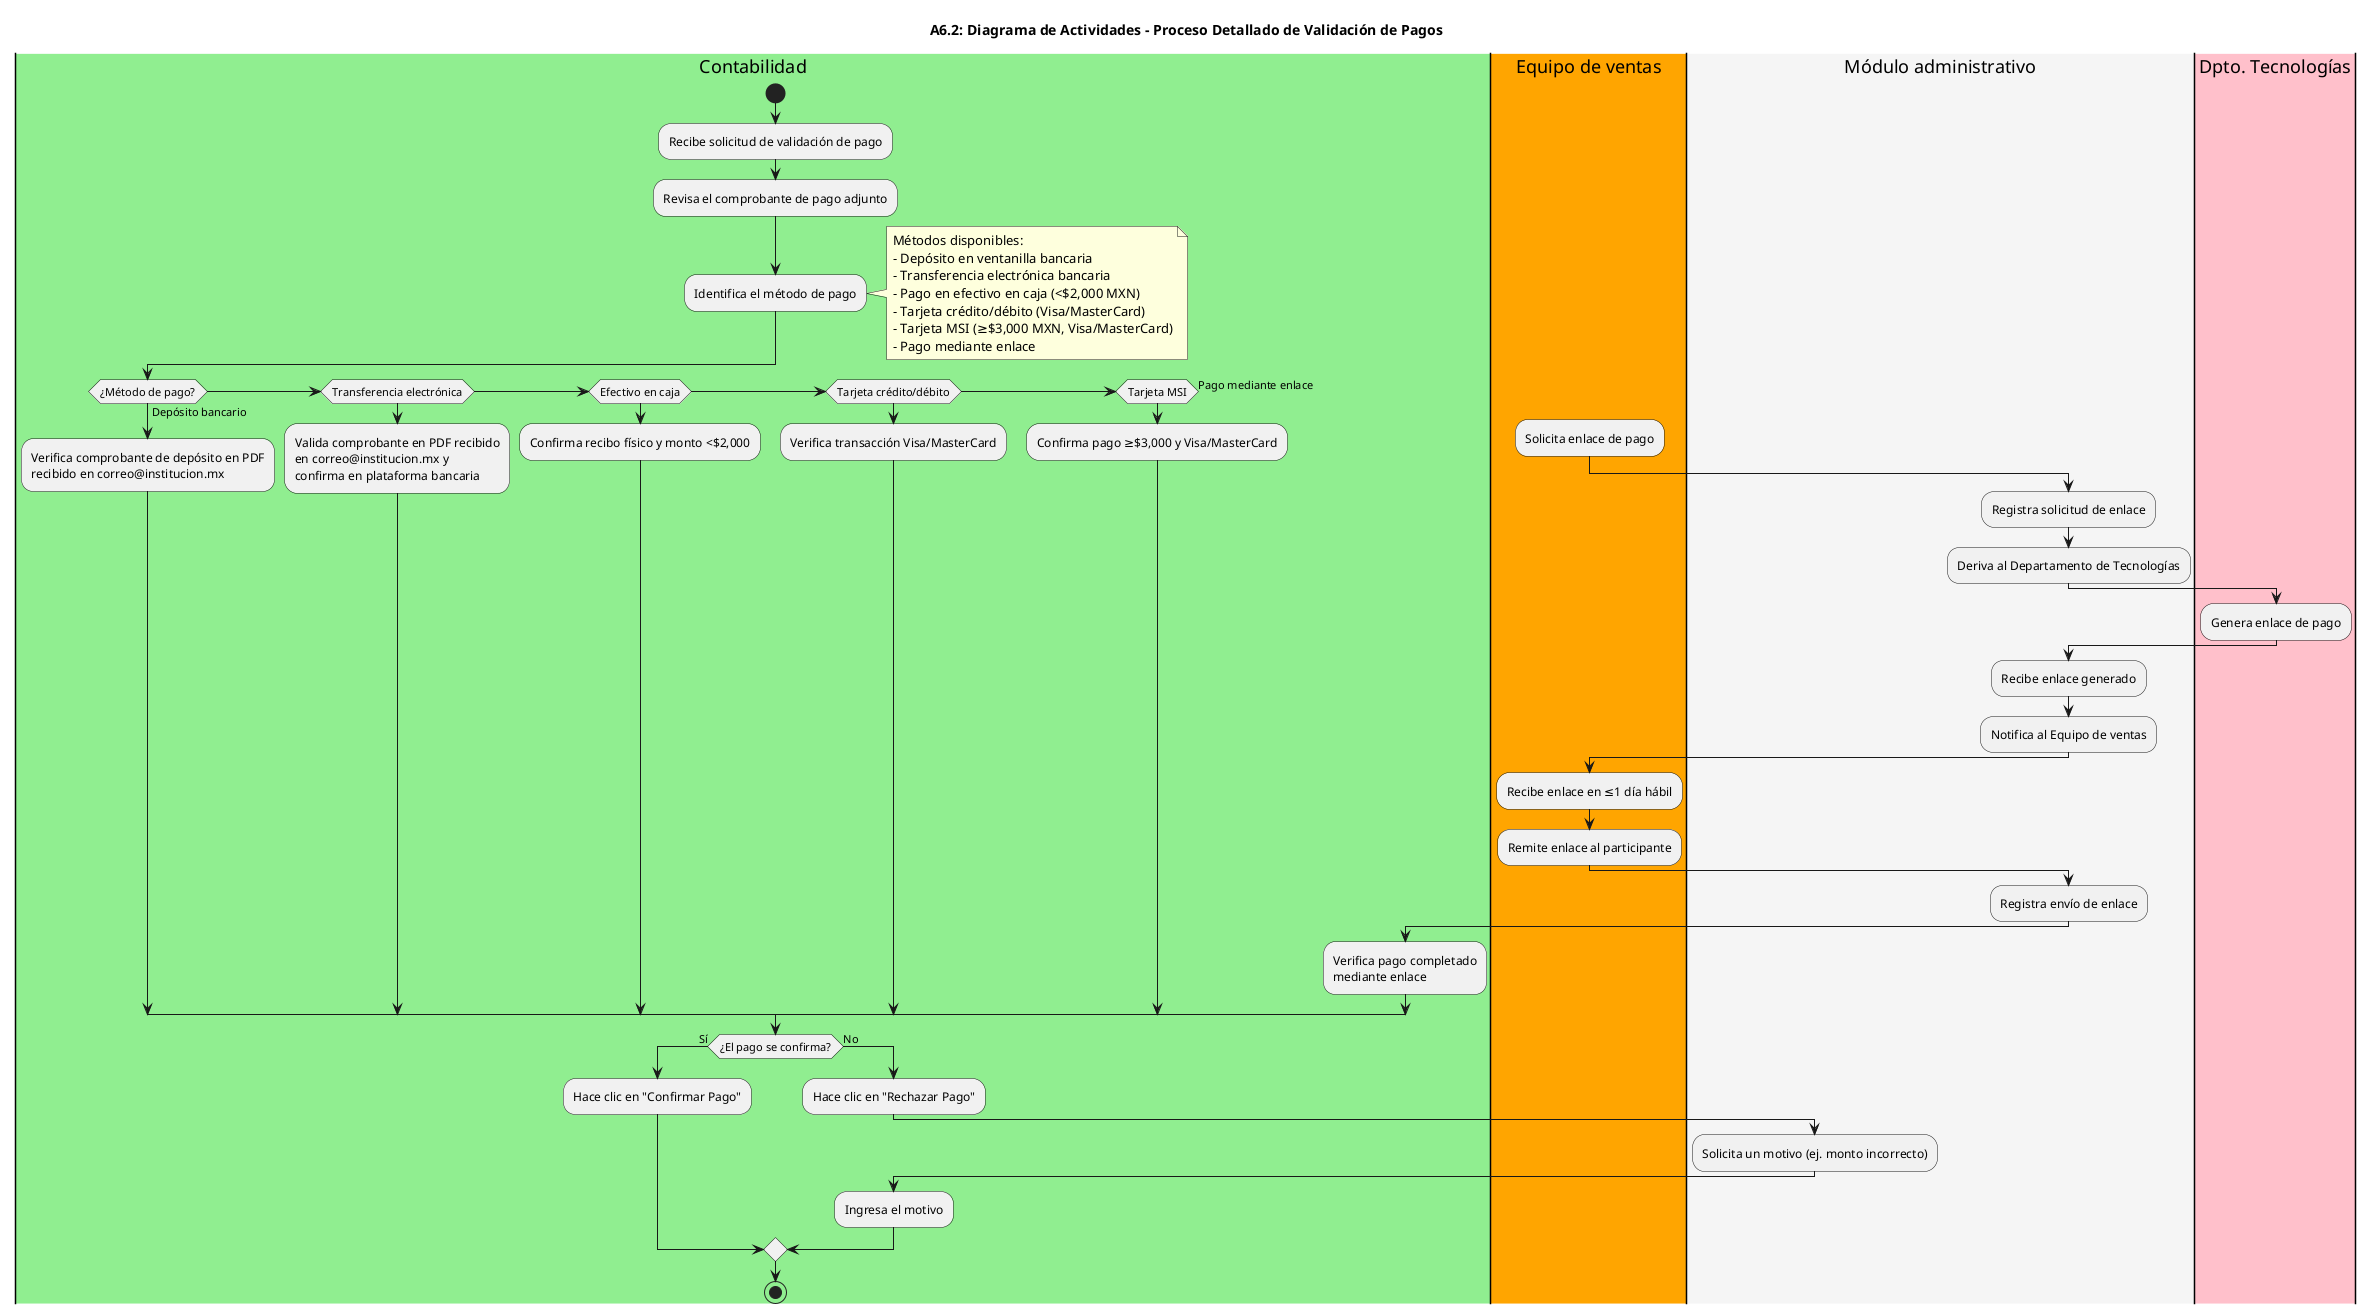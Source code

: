 @startuml
title A6.2: Diagrama de Actividades - Proceso Detallado de Validación de Pagos

|#lightgreen|Contabilidad|
start
:Recibe solicitud de validación de pago;
:Revisa el comprobante de pago adjunto;
:Identifica el método de pago;
note right
  Métodos disponibles:
  - Depósito en ventanilla bancaria
  - Transferencia electrónica bancaria
  - Pago en efectivo en caja (<$2,000 MXN)
  - Tarjeta crédito/débito (Visa/MasterCard)
  - Tarjeta MSI (≥$3,000 MXN, Visa/MasterCard)
  - Pago mediante enlace
end note

if (¿Método de pago?) then (Depósito bancario)
  :Verifica comprobante de depósito en PDF
  recibido en correo@institucion.mx;
elseif (Transferencia electrónica) then 
  :Valida comprobante en PDF recibido
  en correo@institucion.mx y
  confirma en plataforma bancaria;
elseif (Efectivo en caja) then
  :Confirma recibo físico y monto <$2,000;
elseif (Tarjeta crédito/débito) then
  :Verifica transacción Visa/MasterCard;
elseif (Tarjeta MSI) then
  :Confirma pago ≥$3,000 y Visa/MasterCard;
else (Pago mediante enlace)
  |#orange|Equipo de ventas|
  :Solicita enlace de pago;
  |#whitesmoke|Módulo administrativo|
  :Registra solicitud de enlace;
  :Deriva al Departamento de Tecnologías;
  |#pink|Dpto. Tecnologías|
  :Genera enlace de pago;
  |#whitesmoke|Módulo administrativo|
  :Recibe enlace generado;
  :Notifica al Equipo de ventas;
  |#orange|Equipo de ventas|
  :Recibe enlace en ≤1 día hábil;
  :Remite enlace al participante;
  |#whitesmoke|Módulo administrativo|
  :Registra envío de enlace;
  |#lightgreen|Contabilidad|
  :Verifica pago completado
  mediante enlace;
endif

if (¿El pago se confirma?) then (Sí)
  :Hace clic en "Confirmar Pago";
else (No)
  :Hace clic en "Rechazar Pago";
  |#whitesmoke|Módulo administrativo|
  :Solicita un motivo (ej. monto incorrecto);
  |#lightgreen|Contabilidad|
  :Ingresa el motivo;
endif

stop
@enduml
